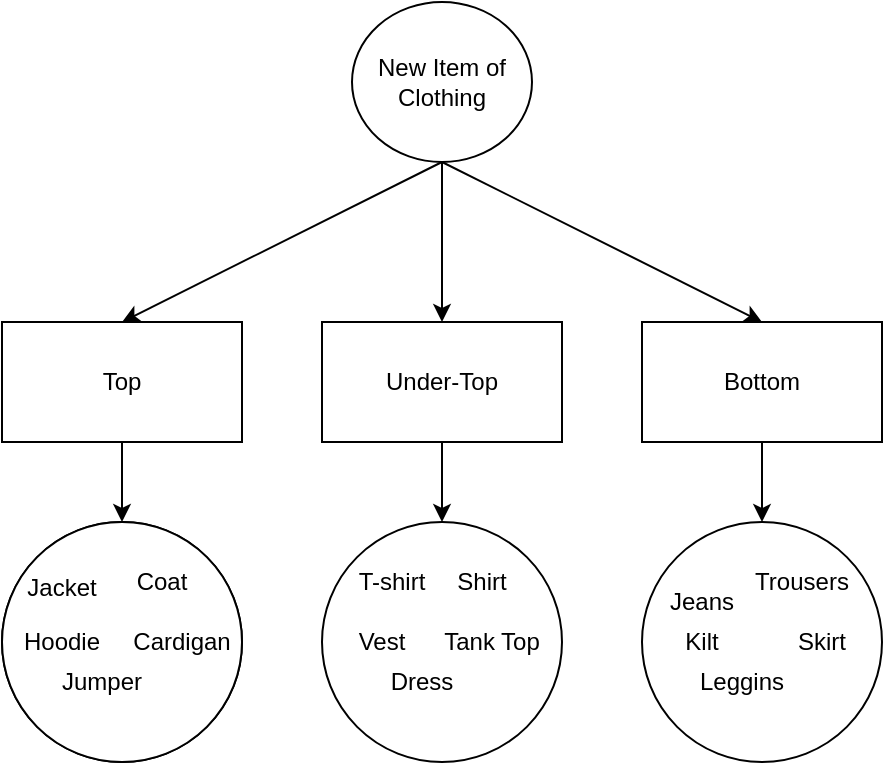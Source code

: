 <mxfile version="14.4.8" type="device"><diagram id="83aSgH0EkB-7JUFYovsj" name="Page-1"><mxGraphModel dx="1102" dy="580" grid="1" gridSize="10" guides="1" tooltips="1" connect="1" arrows="1" fold="1" page="1" pageScale="1" pageWidth="850" pageHeight="1100" math="0" shadow="0"><root><mxCell id="0"/><mxCell id="1" parent="0"/><mxCell id="nJIz1oebo-racBCNF6E9-17" value="" style="ellipse;whiteSpace=wrap;html=1;" vertex="1" parent="1"><mxGeometry x="200" y="370" width="120" height="120" as="geometry"/></mxCell><mxCell id="nJIz1oebo-racBCNF6E9-1" value="Top" style="rounded=0;whiteSpace=wrap;html=1;" vertex="1" parent="1"><mxGeometry x="200" y="270" width="120" height="60" as="geometry"/></mxCell><mxCell id="nJIz1oebo-racBCNF6E9-2" value="Bottom" style="rounded=0;whiteSpace=wrap;html=1;" vertex="1" parent="1"><mxGeometry x="520" y="270" width="120" height="60" as="geometry"/></mxCell><mxCell id="nJIz1oebo-racBCNF6E9-3" value="Under-Top" style="rounded=0;whiteSpace=wrap;html=1;" vertex="1" parent="1"><mxGeometry x="360" y="270" width="120" height="60" as="geometry"/></mxCell><mxCell id="nJIz1oebo-racBCNF6E9-4" value="New Item of Clothing" style="ellipse;whiteSpace=wrap;html=1;" vertex="1" parent="1"><mxGeometry x="375" y="110" width="90" height="80" as="geometry"/></mxCell><mxCell id="nJIz1oebo-racBCNF6E9-5" value="" style="endArrow=classic;html=1;exitX=0.5;exitY=1;exitDx=0;exitDy=0;entryX=0.5;entryY=0;entryDx=0;entryDy=0;" edge="1" parent="1" source="nJIz1oebo-racBCNF6E9-4" target="nJIz1oebo-racBCNF6E9-1"><mxGeometry width="50" height="50" relative="1" as="geometry"><mxPoint x="400" y="320" as="sourcePoint"/><mxPoint x="450" y="270" as="targetPoint"/></mxGeometry></mxCell><mxCell id="nJIz1oebo-racBCNF6E9-6" value="" style="endArrow=classic;html=1;exitX=0.5;exitY=1;exitDx=0;exitDy=0;entryX=0.5;entryY=0;entryDx=0;entryDy=0;" edge="1" parent="1" source="nJIz1oebo-racBCNF6E9-4" target="nJIz1oebo-racBCNF6E9-3"><mxGeometry width="50" height="50" relative="1" as="geometry"><mxPoint x="180" y="160" as="sourcePoint"/><mxPoint x="230" y="110" as="targetPoint"/></mxGeometry></mxCell><mxCell id="nJIz1oebo-racBCNF6E9-7" value="" style="endArrow=classic;html=1;exitX=0.5;exitY=1;exitDx=0;exitDy=0;entryX=0.5;entryY=0;entryDx=0;entryDy=0;" edge="1" parent="1" source="nJIz1oebo-racBCNF6E9-4" target="nJIz1oebo-racBCNF6E9-2"><mxGeometry width="50" height="50" relative="1" as="geometry"><mxPoint x="400" y="320" as="sourcePoint"/><mxPoint x="450" y="270" as="targetPoint"/></mxGeometry></mxCell><mxCell id="nJIz1oebo-racBCNF6E9-11" value="&lt;div&gt;Jacket&lt;/div&gt;&lt;div&gt;&lt;br&gt;&lt;/div&gt;" style="text;html=1;strokeColor=none;fillColor=none;align=center;verticalAlign=middle;whiteSpace=wrap;rounded=0;" vertex="1" parent="1"><mxGeometry x="210" y="400" width="40" height="20" as="geometry"/></mxCell><mxCell id="nJIz1oebo-racBCNF6E9-12" value="Hoodie" style="text;html=1;strokeColor=none;fillColor=none;align=center;verticalAlign=middle;whiteSpace=wrap;rounded=0;" vertex="1" parent="1"><mxGeometry x="210" y="420" width="40" height="20" as="geometry"/></mxCell><mxCell id="nJIz1oebo-racBCNF6E9-13" value="&lt;div&gt;Coat&lt;/div&gt;" style="text;html=1;strokeColor=none;fillColor=none;align=center;verticalAlign=middle;whiteSpace=wrap;rounded=0;" vertex="1" parent="1"><mxGeometry x="260" y="390" width="40" height="20" as="geometry"/></mxCell><mxCell id="nJIz1oebo-racBCNF6E9-14" value="Cardigan" style="text;html=1;strokeColor=none;fillColor=none;align=center;verticalAlign=middle;whiteSpace=wrap;rounded=0;" vertex="1" parent="1"><mxGeometry x="270" y="420" width="40" height="20" as="geometry"/></mxCell><mxCell id="nJIz1oebo-racBCNF6E9-15" value="Jumper" style="text;html=1;strokeColor=none;fillColor=none;align=center;verticalAlign=middle;whiteSpace=wrap;rounded=0;" vertex="1" parent="1"><mxGeometry x="230" y="440" width="40" height="20" as="geometry"/></mxCell><mxCell id="nJIz1oebo-racBCNF6E9-18" value="" style="endArrow=classic;html=1;exitX=0.5;exitY=1;exitDx=0;exitDy=0;entryX=0.5;entryY=0;entryDx=0;entryDy=0;" edge="1" parent="1" source="nJIz1oebo-racBCNF6E9-1" target="nJIz1oebo-racBCNF6E9-17"><mxGeometry width="50" height="50" relative="1" as="geometry"><mxPoint x="400" y="340" as="sourcePoint"/><mxPoint x="450" y="290" as="targetPoint"/></mxGeometry></mxCell><mxCell id="nJIz1oebo-racBCNF6E9-19" value="" style="ellipse;whiteSpace=wrap;html=1;" vertex="1" parent="1"><mxGeometry x="200" y="370" width="120" height="120" as="geometry"/></mxCell><mxCell id="nJIz1oebo-racBCNF6E9-20" value="&lt;div&gt;Jacket&lt;/div&gt;&lt;div&gt;&lt;br&gt;&lt;/div&gt;" style="text;html=1;strokeColor=none;fillColor=none;align=center;verticalAlign=middle;whiteSpace=wrap;rounded=0;" vertex="1" parent="1"><mxGeometry x="210" y="400" width="40" height="20" as="geometry"/></mxCell><mxCell id="nJIz1oebo-racBCNF6E9-21" value="Hoodie" style="text;html=1;strokeColor=none;fillColor=none;align=center;verticalAlign=middle;whiteSpace=wrap;rounded=0;" vertex="1" parent="1"><mxGeometry x="210" y="420" width="40" height="20" as="geometry"/></mxCell><mxCell id="nJIz1oebo-racBCNF6E9-22" value="&lt;div&gt;Coat&lt;/div&gt;" style="text;html=1;strokeColor=none;fillColor=none;align=center;verticalAlign=middle;whiteSpace=wrap;rounded=0;" vertex="1" parent="1"><mxGeometry x="260" y="390" width="40" height="20" as="geometry"/></mxCell><mxCell id="nJIz1oebo-racBCNF6E9-23" value="Cardigan" style="text;html=1;strokeColor=none;fillColor=none;align=center;verticalAlign=middle;whiteSpace=wrap;rounded=0;" vertex="1" parent="1"><mxGeometry x="270" y="420" width="40" height="20" as="geometry"/></mxCell><mxCell id="nJIz1oebo-racBCNF6E9-24" value="Jumper" style="text;html=1;strokeColor=none;fillColor=none;align=center;verticalAlign=middle;whiteSpace=wrap;rounded=0;" vertex="1" parent="1"><mxGeometry x="230" y="440" width="40" height="20" as="geometry"/></mxCell><mxCell id="nJIz1oebo-racBCNF6E9-25" value="" style="ellipse;whiteSpace=wrap;html=1;" vertex="1" parent="1"><mxGeometry x="360" y="370" width="120" height="120" as="geometry"/></mxCell><mxCell id="nJIz1oebo-racBCNF6E9-26" value="T-shirt" style="text;html=1;strokeColor=none;fillColor=none;align=center;verticalAlign=middle;whiteSpace=wrap;rounded=0;" vertex="1" parent="1"><mxGeometry x="375" y="390" width="40" height="20" as="geometry"/></mxCell><mxCell id="nJIz1oebo-racBCNF6E9-27" value="Vest" style="text;html=1;strokeColor=none;fillColor=none;align=center;verticalAlign=middle;whiteSpace=wrap;rounded=0;" vertex="1" parent="1"><mxGeometry x="370" y="420" width="40" height="20" as="geometry"/></mxCell><mxCell id="nJIz1oebo-racBCNF6E9-28" value="&lt;div&gt;Shirt&lt;/div&gt;" style="text;html=1;strokeColor=none;fillColor=none;align=center;verticalAlign=middle;whiteSpace=wrap;rounded=0;" vertex="1" parent="1"><mxGeometry x="420" y="390" width="40" height="20" as="geometry"/></mxCell><mxCell id="nJIz1oebo-racBCNF6E9-29" value="Tank Top" style="text;html=1;strokeColor=none;fillColor=none;align=center;verticalAlign=middle;whiteSpace=wrap;rounded=0;" vertex="1" parent="1"><mxGeometry x="420" y="420" width="50" height="20" as="geometry"/></mxCell><mxCell id="nJIz1oebo-racBCNF6E9-30" value="Dress" style="text;html=1;strokeColor=none;fillColor=none;align=center;verticalAlign=middle;whiteSpace=wrap;rounded=0;" vertex="1" parent="1"><mxGeometry x="390" y="440" width="40" height="20" as="geometry"/></mxCell><mxCell id="nJIz1oebo-racBCNF6E9-31" value="" style="ellipse;whiteSpace=wrap;html=1;" vertex="1" parent="1"><mxGeometry x="520" y="370" width="120" height="120" as="geometry"/></mxCell><mxCell id="nJIz1oebo-racBCNF6E9-32" value="Jeans" style="text;html=1;strokeColor=none;fillColor=none;align=center;verticalAlign=middle;whiteSpace=wrap;rounded=0;" vertex="1" parent="1"><mxGeometry x="530" y="400" width="40" height="20" as="geometry"/></mxCell><mxCell id="nJIz1oebo-racBCNF6E9-33" value="Kilt" style="text;html=1;strokeColor=none;fillColor=none;align=center;verticalAlign=middle;whiteSpace=wrap;rounded=0;" vertex="1" parent="1"><mxGeometry x="530" y="420" width="40" height="20" as="geometry"/></mxCell><mxCell id="nJIz1oebo-racBCNF6E9-34" value="Trousers" style="text;html=1;strokeColor=none;fillColor=none;align=center;verticalAlign=middle;whiteSpace=wrap;rounded=0;" vertex="1" parent="1"><mxGeometry x="580" y="390" width="40" height="20" as="geometry"/></mxCell><mxCell id="nJIz1oebo-racBCNF6E9-35" value="Skirt" style="text;html=1;strokeColor=none;fillColor=none;align=center;verticalAlign=middle;whiteSpace=wrap;rounded=0;" vertex="1" parent="1"><mxGeometry x="590" y="420" width="40" height="20" as="geometry"/></mxCell><mxCell id="nJIz1oebo-racBCNF6E9-36" value="Leggins" style="text;html=1;strokeColor=none;fillColor=none;align=center;verticalAlign=middle;whiteSpace=wrap;rounded=0;" vertex="1" parent="1"><mxGeometry x="550" y="440" width="40" height="20" as="geometry"/></mxCell><mxCell id="nJIz1oebo-racBCNF6E9-37" value="" style="endArrow=classic;html=1;exitX=0.5;exitY=1;exitDx=0;exitDy=0;entryX=0.5;entryY=0;entryDx=0;entryDy=0;" edge="1" parent="1" source="nJIz1oebo-racBCNF6E9-3" target="nJIz1oebo-racBCNF6E9-25"><mxGeometry width="50" height="50" relative="1" as="geometry"><mxPoint x="100" y="450" as="sourcePoint"/><mxPoint x="150" y="400" as="targetPoint"/></mxGeometry></mxCell><mxCell id="nJIz1oebo-racBCNF6E9-38" value="" style="endArrow=classic;html=1;exitX=0.5;exitY=1;exitDx=0;exitDy=0;entryX=0.5;entryY=0;entryDx=0;entryDy=0;" edge="1" parent="1" source="nJIz1oebo-racBCNF6E9-2" target="nJIz1oebo-racBCNF6E9-31"><mxGeometry width="50" height="50" relative="1" as="geometry"><mxPoint x="400" y="340" as="sourcePoint"/><mxPoint x="450" y="290" as="targetPoint"/></mxGeometry></mxCell></root></mxGraphModel></diagram></mxfile>